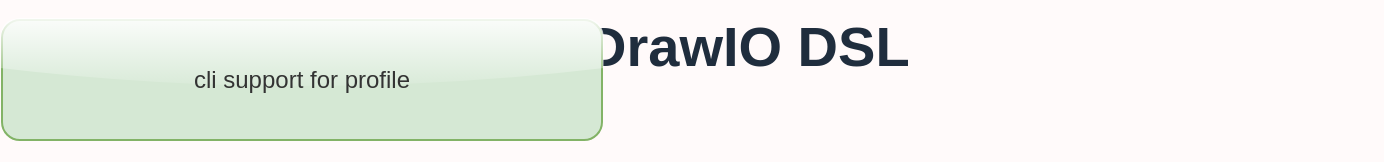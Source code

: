 <mxfile>
  <diagram id="UqU" name="In progress">
    <mxGraphModel dx="0" dy="0" background="#FFFAFA" grid="0" gridSize="10" guides="1" tooltips="1" connect="1" arrows="1" fold="1" page="1" pageScale="1" pageWidth="1169" pageHeight="827" math="0" shadow="0">
      <root>
        <mxCell id="page_root_UqU" parent="UqU"/>
        <mxCell id="node_root_UqU" parent="page_root_UqU"/>
        <mxCell id="UqU-1" value="DrawIO DSL" style="whiteSpace=wrap;html=1;rounded=1;glass=1;fontColor=#1F2D3D;text;fontSize=28;fontStyle=1;fillColor=none" vertex="1" parent="node_root_UqU">
          <mxGeometry x="300" y="0" width="400" height="80" as="geometry"/>
        </mxCell>
        <mxCell id="UqU-3" value="cli support for profile" style="whiteSpace=wrap;html=1;rounded=1;glass=1;fillColor=#d5e8d4;strokeColor=#82b366;fontColor=#333333" vertex="1" parent="node_root_UqU">
          <mxGeometry x="10" y="10" width="300" height="60" as="geometry"/>
        </mxCell>
      </root>
    </mxGraphModel>
  </diagram>
  <diagram id="ps5" name="To Do">
    <mxGraphModel dx="0" dy="0" background="#FFFAFA" grid="0" gridSize="10" guides="1" tooltips="1" connect="1" arrows="1" fold="1" page="1" pageScale="1" pageWidth="1169" pageHeight="827" math="0" shadow="0">
      <root>
        <mxCell id="page_root_ps5" parent="ps5"/>
        <mxCell id="node_root_ps5" parent="page_root_ps5"/>
        <mxCell id="ps5-1" value="cli help support for diff" style="whiteSpace=wrap;html=1;rounded=1;glass=1;fillColor=#dae8fc;strokeColor=#6c8ebf;fontColor=#333333" vertex="1" parent="node_root_ps5">
          <mxGeometry x="0" y="0" width="300" height="60" as="geometry"/>
        </mxCell>
        <mxCell id="ps5-2" value="cli support for rails new (rag new should work like rails new) - buggy, need to work through" style="whiteSpace=wrap;html=1;rounded=1;glass=1;fillColor=#dae8fc;strokeColor=#6c8ebf;fontColor=#333333" vertex="1" parent="node_root_ps5">
          <mxGeometry x="0" y="0" width="300" height="60" as="geometry"/>
        </mxCell>
        <mxCell id="ps5-3" value="need an option for deleting target project path" style="whiteSpace=wrap;html=1;rounded=1;glass=1;fillColor=#dae8fc;strokeColor=#6c8ebf;fontColor=#333333" vertex="1" parent="node_root_ps5">
          <mxGeometry x="0" y="0" width="300" height="60" as="geometry"/>
        </mxCell>
      </root>
    </mxGraphModel>
  </diagram>
  <diagram id="CmN" name="Done">
    <mxGraphModel dx="0" dy="0" background="#FFFAFA" grid="0" gridSize="10" guides="1" tooltips="1" connect="1" arrows="1" fold="1" page="1" pageScale="1" pageWidth="1169" pageHeight="827" math="0" shadow="0">
      <root>
        <mxCell id="page_root_CmN" parent="CmN"/>
        <mxCell id="node_root_CmN" parent="page_root_CmN"/>
        <mxCell id="CmN-1" value="cli support for diff" style="whiteSpace=wrap;html=1;rounded=1;glass=1;fillColor=#f8cecc;strokeColor=#b85450;fontColor=#333333" vertex="1" parent="node_root_CmN">
          <mxGeometry x="0" y="0" width="300" height="60" as="geometry"/>
        </mxCell>
        <mxCell id="CmN-2" value="add diff tool - open in editor" style="whiteSpace=wrap;html=1;rounded=1;glass=1;fillColor=#f8cecc;strokeColor=#b85450;fontColor=#333333" vertex="1" parent="node_root_CmN">
          <mxGeometry x="0" y="0" width="300" height="60" as="geometry"/>
        </mxCell>
        <mxCell id="CmN-3" value="add diff tool supporting lhs only, rhs only, same and different" style="whiteSpace=wrap;html=1;rounded=1;glass=1;fillColor=#f8cecc;strokeColor=#b85450;fontColor=#333333" vertex="1" parent="node_root_CmN">
          <mxGeometry x="0" y="0" width="300" height="60" as="geometry"/>
        </mxCell>
        <mxCell id="CmN-4" value="add project plan to do list" style="whiteSpace=wrap;html=1;rounded=1;glass=1;fillColor=#f8cecc;strokeColor=#b85450;fontColor=#333333" vertex="1" parent="node_root_CmN">
          <mxGeometry x="0" y="0" width="300" height="60" as="geometry"/>
        </mxCell>
      </root>
    </mxGraphModel>
  </diagram>
</mxfile>